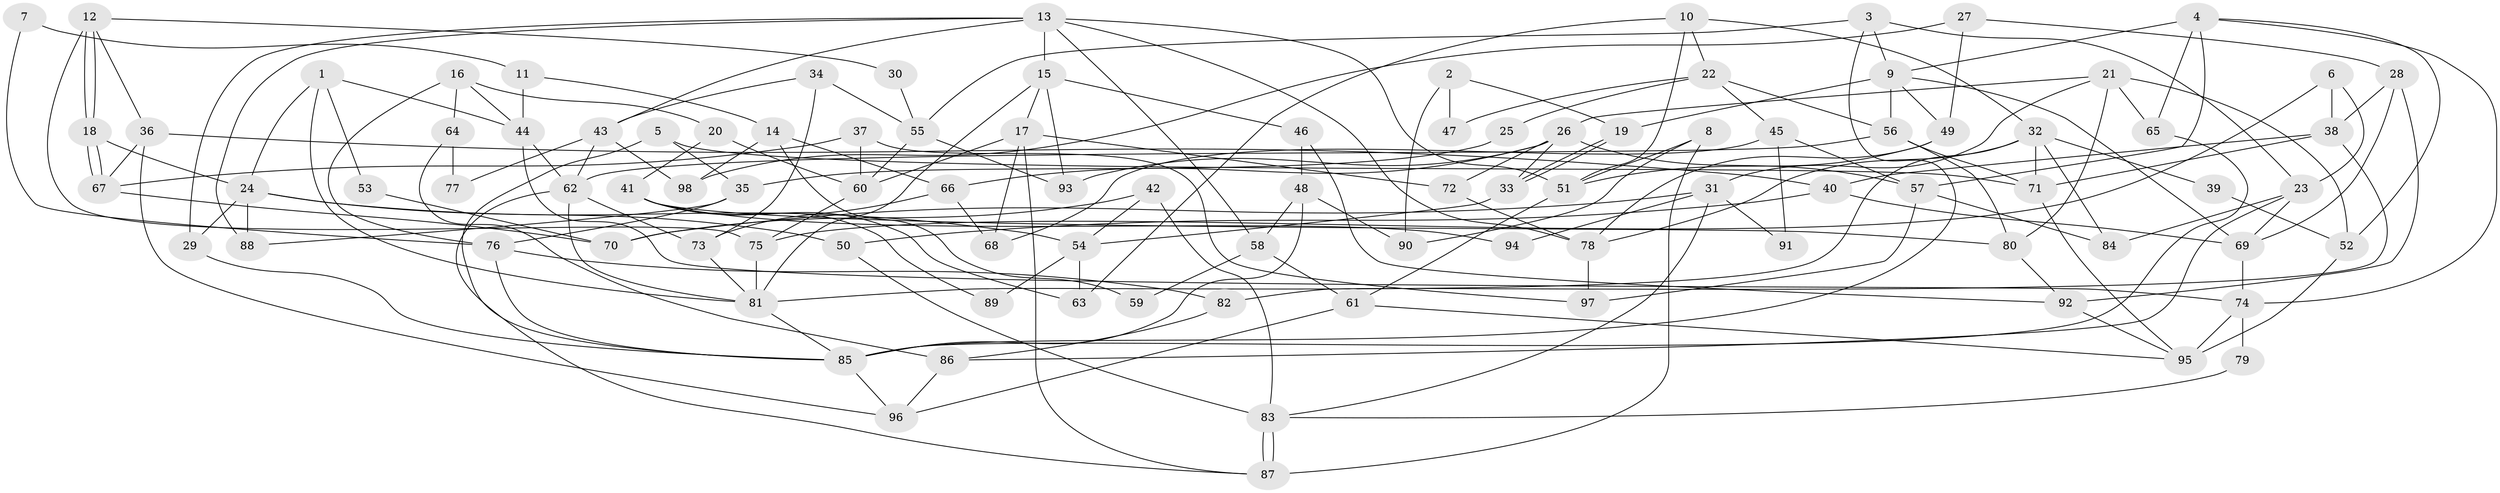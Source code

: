 // Generated by graph-tools (version 1.1) at 2025/50/03/09/25 03:50:11]
// undirected, 98 vertices, 196 edges
graph export_dot {
graph [start="1"]
  node [color=gray90,style=filled];
  1;
  2;
  3;
  4;
  5;
  6;
  7;
  8;
  9;
  10;
  11;
  12;
  13;
  14;
  15;
  16;
  17;
  18;
  19;
  20;
  21;
  22;
  23;
  24;
  25;
  26;
  27;
  28;
  29;
  30;
  31;
  32;
  33;
  34;
  35;
  36;
  37;
  38;
  39;
  40;
  41;
  42;
  43;
  44;
  45;
  46;
  47;
  48;
  49;
  50;
  51;
  52;
  53;
  54;
  55;
  56;
  57;
  58;
  59;
  60;
  61;
  62;
  63;
  64;
  65;
  66;
  67;
  68;
  69;
  70;
  71;
  72;
  73;
  74;
  75;
  76;
  77;
  78;
  79;
  80;
  81;
  82;
  83;
  84;
  85;
  86;
  87;
  88;
  89;
  90;
  91;
  92;
  93;
  94;
  95;
  96;
  97;
  98;
  1 -- 81;
  1 -- 24;
  1 -- 44;
  1 -- 53;
  2 -- 90;
  2 -- 19;
  2 -- 47;
  3 -- 23;
  3 -- 85;
  3 -- 9;
  3 -- 55;
  4 -- 74;
  4 -- 65;
  4 -- 9;
  4 -- 52;
  4 -- 57;
  5 -- 85;
  5 -- 71;
  5 -- 35;
  6 -- 23;
  6 -- 75;
  6 -- 38;
  7 -- 11;
  7 -- 76;
  8 -- 51;
  8 -- 87;
  8 -- 90;
  9 -- 19;
  9 -- 49;
  9 -- 56;
  9 -- 69;
  10 -- 51;
  10 -- 32;
  10 -- 22;
  10 -- 63;
  11 -- 44;
  11 -- 14;
  12 -- 75;
  12 -- 18;
  12 -- 18;
  12 -- 30;
  12 -- 36;
  13 -- 43;
  13 -- 51;
  13 -- 15;
  13 -- 29;
  13 -- 58;
  13 -- 78;
  13 -- 88;
  14 -- 66;
  14 -- 98;
  14 -- 59;
  15 -- 81;
  15 -- 17;
  15 -- 46;
  15 -- 93;
  16 -- 76;
  16 -- 44;
  16 -- 20;
  16 -- 64;
  17 -- 68;
  17 -- 60;
  17 -- 72;
  17 -- 87;
  18 -- 67;
  18 -- 67;
  18 -- 24;
  19 -- 33;
  19 -- 33;
  20 -- 60;
  20 -- 41;
  21 -- 52;
  21 -- 80;
  21 -- 26;
  21 -- 31;
  21 -- 65;
  22 -- 56;
  22 -- 25;
  22 -- 45;
  22 -- 47;
  23 -- 84;
  23 -- 69;
  23 -- 86;
  24 -- 29;
  24 -- 50;
  24 -- 54;
  24 -- 88;
  25 -- 35;
  26 -- 72;
  26 -- 33;
  26 -- 57;
  26 -- 66;
  26 -- 93;
  27 -- 28;
  27 -- 49;
  27 -- 98;
  28 -- 69;
  28 -- 38;
  28 -- 92;
  29 -- 85;
  30 -- 55;
  31 -- 83;
  31 -- 70;
  31 -- 91;
  31 -- 94;
  32 -- 71;
  32 -- 78;
  32 -- 39;
  32 -- 81;
  32 -- 84;
  33 -- 54;
  34 -- 55;
  34 -- 73;
  34 -- 43;
  35 -- 88;
  35 -- 76;
  36 -- 96;
  36 -- 40;
  36 -- 67;
  37 -- 60;
  37 -- 67;
  37 -- 97;
  38 -- 40;
  38 -- 71;
  38 -- 82;
  39 -- 52;
  40 -- 50;
  40 -- 69;
  41 -- 63;
  41 -- 80;
  41 -- 89;
  41 -- 94;
  42 -- 70;
  42 -- 54;
  42 -- 83;
  43 -- 62;
  43 -- 77;
  43 -- 98;
  44 -- 62;
  44 -- 74;
  45 -- 57;
  45 -- 68;
  45 -- 91;
  46 -- 92;
  46 -- 48;
  48 -- 58;
  48 -- 85;
  48 -- 90;
  49 -- 78;
  49 -- 51;
  50 -- 83;
  51 -- 61;
  52 -- 95;
  53 -- 70;
  54 -- 63;
  54 -- 89;
  55 -- 93;
  55 -- 60;
  56 -- 71;
  56 -- 62;
  56 -- 80;
  57 -- 84;
  57 -- 97;
  58 -- 61;
  58 -- 59;
  60 -- 75;
  61 -- 95;
  61 -- 96;
  62 -- 87;
  62 -- 73;
  62 -- 81;
  64 -- 86;
  64 -- 77;
  65 -- 85;
  66 -- 73;
  66 -- 68;
  67 -- 70;
  69 -- 74;
  71 -- 95;
  72 -- 78;
  73 -- 81;
  74 -- 79;
  74 -- 95;
  75 -- 81;
  76 -- 85;
  76 -- 82;
  78 -- 97;
  79 -- 83;
  80 -- 92;
  81 -- 85;
  82 -- 86;
  83 -- 87;
  83 -- 87;
  85 -- 96;
  86 -- 96;
  92 -- 95;
}
